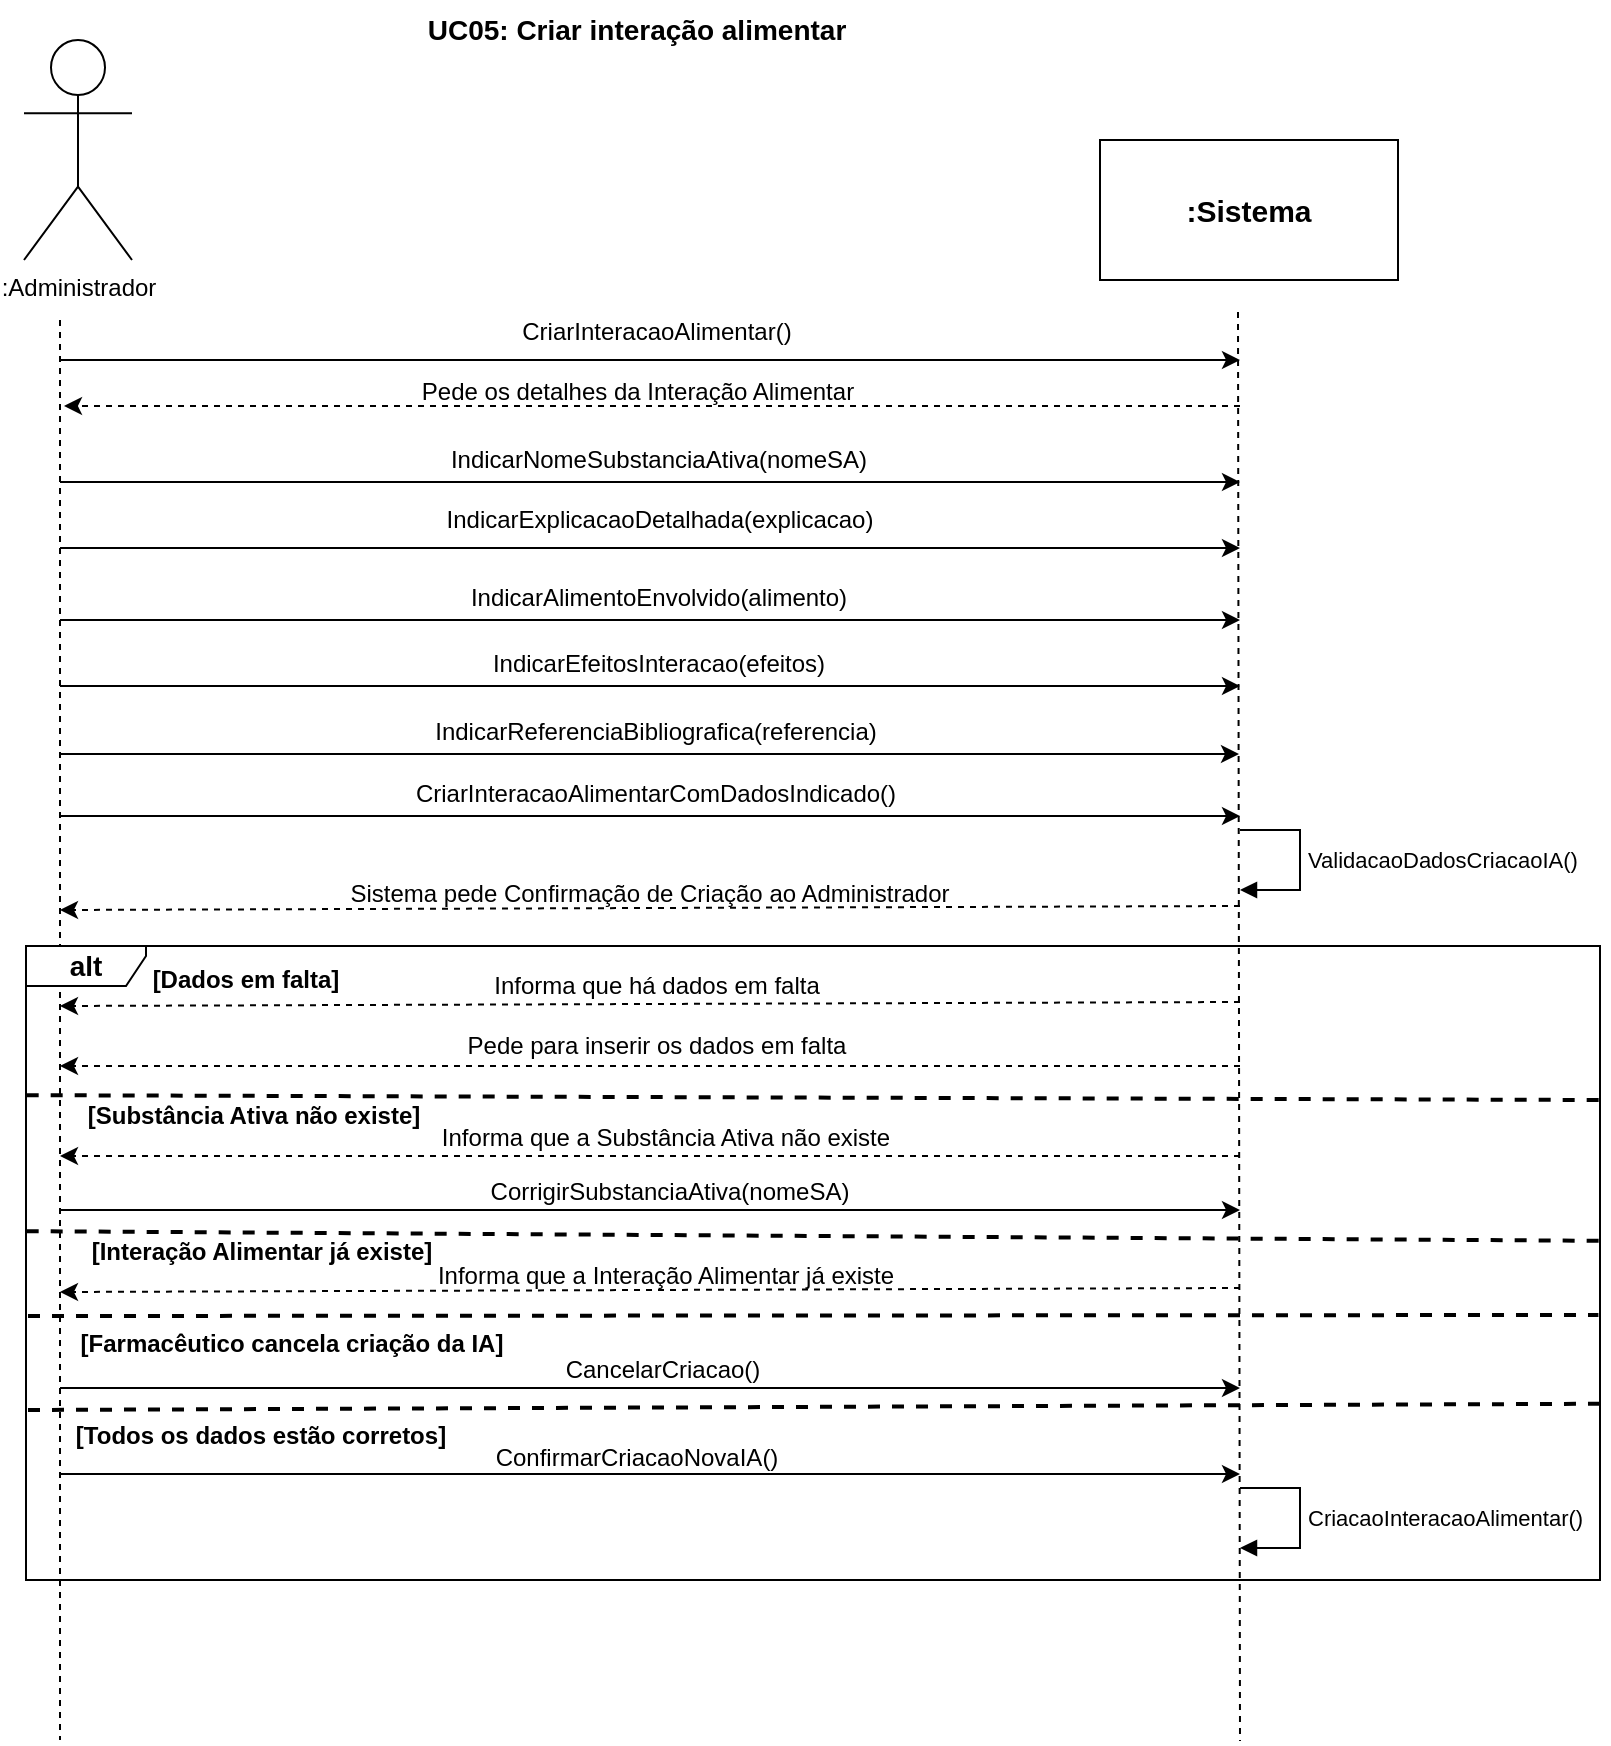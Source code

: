 <mxfile version="22.0.2" type="device">
  <diagram name="Page-1" id="5ZZPXkkkmvZoAoPfYjoD">
    <mxGraphModel dx="1098" dy="820" grid="1" gridSize="10" guides="1" tooltips="1" connect="1" arrows="1" fold="1" page="1" pageScale="1" pageWidth="827" pageHeight="1169" math="0" shadow="0">
      <root>
        <mxCell id="0" />
        <mxCell id="1" parent="0" />
        <mxCell id="P1hcf5iz_HZhvlH5lLM3-1" value="UC05: Criar interação alimentar" style="text;html=1;strokeColor=none;fillColor=none;align=center;verticalAlign=middle;whiteSpace=wrap;rounded=0;fontSize=14;fontStyle=1" parent="1" vertex="1">
          <mxGeometry x="215" y="20" width="227" height="30" as="geometry" />
        </mxCell>
        <mxCell id="P1hcf5iz_HZhvlH5lLM3-2" value=":Administrador" style="shape=umlActor;verticalLabelPosition=bottom;verticalAlign=top;html=1;outlineConnect=0;" parent="1" vertex="1">
          <mxGeometry x="22" y="40" width="54" height="110" as="geometry" />
        </mxCell>
        <mxCell id="P1hcf5iz_HZhvlH5lLM3-3" value=":Sistema" style="rounded=0;whiteSpace=wrap;html=1;strokeWidth=1;fontSize=15;fontStyle=1" parent="1" vertex="1">
          <mxGeometry x="560" y="90" width="149" height="70" as="geometry" />
        </mxCell>
        <mxCell id="P1hcf5iz_HZhvlH5lLM3-4" value="" style="endArrow=none;dashed=1;html=1;rounded=0;" parent="1" edge="1">
          <mxGeometry width="50" height="50" relative="1" as="geometry">
            <mxPoint x="40" y="180" as="sourcePoint" />
            <mxPoint x="40" y="890" as="targetPoint" />
          </mxGeometry>
        </mxCell>
        <mxCell id="P1hcf5iz_HZhvlH5lLM3-5" value="" style="endArrow=none;dashed=1;html=1;rounded=0;" parent="1" edge="1">
          <mxGeometry width="50" height="50" relative="1" as="geometry">
            <mxPoint x="629" y="176" as="sourcePoint" />
            <mxPoint x="630" y="890.444" as="targetPoint" />
          </mxGeometry>
        </mxCell>
        <mxCell id="P1hcf5iz_HZhvlH5lLM3-6" value="" style="endArrow=classic;html=1;rounded=0;" parent="1" edge="1">
          <mxGeometry width="50" height="50" relative="1" as="geometry">
            <mxPoint x="40" y="200" as="sourcePoint" />
            <mxPoint x="630" y="200" as="targetPoint" />
          </mxGeometry>
        </mxCell>
        <mxCell id="P1hcf5iz_HZhvlH5lLM3-7" value="CriarInteracaoAlimentar()" style="text;html=1;strokeColor=none;fillColor=none;align=center;verticalAlign=middle;whiteSpace=wrap;rounded=0;" parent="1" vertex="1">
          <mxGeometry x="268.5" y="171" width="139" height="30" as="geometry" />
        </mxCell>
        <mxCell id="P1hcf5iz_HZhvlH5lLM3-13" value="" style="endArrow=classic;html=1;rounded=0;dashed=1;" parent="1" edge="1">
          <mxGeometry width="50" height="50" relative="1" as="geometry">
            <mxPoint x="630" y="223" as="sourcePoint" />
            <mxPoint x="42" y="223" as="targetPoint" />
          </mxGeometry>
        </mxCell>
        <mxCell id="P1hcf5iz_HZhvlH5lLM3-14" value="Pede os detalhes da Interação Alimentar" style="text;html=1;strokeColor=none;fillColor=none;align=center;verticalAlign=middle;whiteSpace=wrap;rounded=0;" parent="1" vertex="1">
          <mxGeometry x="209.75" y="201" width="237.5" height="30" as="geometry" />
        </mxCell>
        <mxCell id="P1hcf5iz_HZhvlH5lLM3-17" value="&lt;b&gt;&lt;font style=&quot;font-size: 14px;&quot;&gt;alt&lt;/font&gt;&lt;/b&gt;" style="shape=umlFrame;whiteSpace=wrap;html=1;pointerEvents=0;width=60;height=20;" parent="1" vertex="1">
          <mxGeometry x="23" y="493" width="787" height="317" as="geometry" />
        </mxCell>
        <mxCell id="P1hcf5iz_HZhvlH5lLM3-18" value="[Dados em falta]" style="text;html=1;strokeColor=none;fillColor=none;align=center;verticalAlign=middle;whiteSpace=wrap;rounded=0;fontStyle=1;fontSize=12;" parent="1" vertex="1">
          <mxGeometry x="78" y="495" width="110" height="30" as="geometry" />
        </mxCell>
        <mxCell id="P1hcf5iz_HZhvlH5lLM3-31" value="" style="endArrow=classic;html=1;rounded=0;" parent="1" edge="1">
          <mxGeometry width="50" height="50" relative="1" as="geometry">
            <mxPoint x="40" y="261" as="sourcePoint" />
            <mxPoint x="630" y="261" as="targetPoint" />
          </mxGeometry>
        </mxCell>
        <mxCell id="P1hcf5iz_HZhvlH5lLM3-33" value="" style="endArrow=classic;html=1;rounded=0;dashed=1;" parent="1" edge="1">
          <mxGeometry width="50" height="50" relative="1" as="geometry">
            <mxPoint x="630" y="473" as="sourcePoint" />
            <mxPoint x="40" y="475" as="targetPoint" />
          </mxGeometry>
        </mxCell>
        <mxCell id="P1hcf5iz_HZhvlH5lLM3-34" value="Sistema pede Confirmação de Criação ao Administrador" style="text;html=1;strokeColor=none;fillColor=none;align=center;verticalAlign=middle;whiteSpace=wrap;rounded=0;" parent="1" vertex="1">
          <mxGeometry x="180" y="452" width="310" height="30" as="geometry" />
        </mxCell>
        <mxCell id="P1hcf5iz_HZhvlH5lLM3-35" value="IndicarNomeSubstanciaAtiva(nomeSA)" style="text;html=1;strokeColor=none;fillColor=none;align=center;verticalAlign=middle;whiteSpace=wrap;rounded=0;" parent="1" vertex="1">
          <mxGeometry x="240" y="235" width="199" height="30" as="geometry" />
        </mxCell>
        <mxCell id="P1hcf5iz_HZhvlH5lLM3-36" value="" style="endArrow=classic;html=1;rounded=0;" parent="1" edge="1">
          <mxGeometry width="50" height="50" relative="1" as="geometry">
            <mxPoint x="40" y="294" as="sourcePoint" />
            <mxPoint x="630" y="294" as="targetPoint" />
          </mxGeometry>
        </mxCell>
        <mxCell id="P1hcf5iz_HZhvlH5lLM3-37" value="IndicarExplicacaoDetalhada(explicacao)" style="text;html=1;strokeColor=none;fillColor=none;align=center;verticalAlign=middle;whiteSpace=wrap;rounded=0;" parent="1" vertex="1">
          <mxGeometry x="228.75" y="265" width="221.5" height="30" as="geometry" />
        </mxCell>
        <mxCell id="P1hcf5iz_HZhvlH5lLM3-38" value="" style="endArrow=classic;html=1;rounded=0;" parent="1" edge="1">
          <mxGeometry width="50" height="50" relative="1" as="geometry">
            <mxPoint x="40" y="330" as="sourcePoint" />
            <mxPoint x="630" y="330" as="targetPoint" />
          </mxGeometry>
        </mxCell>
        <mxCell id="P1hcf5iz_HZhvlH5lLM3-39" value="IndicarAlimentoEnvolvido(alimento)" style="text;html=1;strokeColor=none;fillColor=none;align=center;verticalAlign=middle;whiteSpace=wrap;rounded=0;" parent="1" vertex="1">
          <mxGeometry x="240" y="304" width="199" height="30" as="geometry" />
        </mxCell>
        <mxCell id="P1hcf5iz_HZhvlH5lLM3-40" value="" style="endArrow=classic;html=1;rounded=0;" parent="1" edge="1">
          <mxGeometry width="50" height="50" relative="1" as="geometry">
            <mxPoint x="40" y="363" as="sourcePoint" />
            <mxPoint x="630" y="363" as="targetPoint" />
          </mxGeometry>
        </mxCell>
        <mxCell id="P1hcf5iz_HZhvlH5lLM3-41" value="IndicarEfeitosInteracao(efeitos)" style="text;html=1;strokeColor=none;fillColor=none;align=center;verticalAlign=middle;whiteSpace=wrap;rounded=0;" parent="1" vertex="1">
          <mxGeometry x="240" y="337" width="199" height="30" as="geometry" />
        </mxCell>
        <mxCell id="P1hcf5iz_HZhvlH5lLM3-42" value="" style="endArrow=classic;html=1;rounded=0;" parent="1" edge="1">
          <mxGeometry width="50" height="50" relative="1" as="geometry">
            <mxPoint x="39.5" y="397" as="sourcePoint" />
            <mxPoint x="629.5" y="397" as="targetPoint" />
          </mxGeometry>
        </mxCell>
        <mxCell id="P1hcf5iz_HZhvlH5lLM3-43" value="IndicarReferenciaBibliografica(referencia)" style="text;html=1;strokeColor=none;fillColor=none;align=center;verticalAlign=middle;whiteSpace=wrap;rounded=0;" parent="1" vertex="1">
          <mxGeometry x="222.25" y="371" width="231.5" height="30" as="geometry" />
        </mxCell>
        <mxCell id="P1hcf5iz_HZhvlH5lLM3-44" value="" style="endArrow=classic;html=1;rounded=0;" parent="1" edge="1">
          <mxGeometry width="50" height="50" relative="1" as="geometry">
            <mxPoint x="40" y="428" as="sourcePoint" />
            <mxPoint x="630" y="428" as="targetPoint" />
          </mxGeometry>
        </mxCell>
        <mxCell id="P1hcf5iz_HZhvlH5lLM3-45" value="CriarInteracaoAlimentarComDadosIndicado()" style="text;html=1;strokeColor=none;fillColor=none;align=center;verticalAlign=middle;whiteSpace=wrap;rounded=0;" parent="1" vertex="1">
          <mxGeometry x="208" y="402" width="260" height="30" as="geometry" />
        </mxCell>
        <mxCell id="P1hcf5iz_HZhvlH5lLM3-47" value="ValidacaoDadosCriacaoIA()" style="html=1;align=left;spacingLeft=2;endArrow=block;rounded=0;edgeStyle=orthogonalEdgeStyle;curved=0;rounded=0;" parent="1" edge="1">
          <mxGeometry relative="1" as="geometry">
            <mxPoint x="630" y="435" as="sourcePoint" />
            <Array as="points">
              <mxPoint x="660" y="465" />
            </Array>
            <mxPoint x="630" y="465" as="targetPoint" />
          </mxGeometry>
        </mxCell>
        <mxCell id="P1hcf5iz_HZhvlH5lLM3-48" value="" style="endArrow=classic;html=1;rounded=0;dashed=1;" parent="1" edge="1">
          <mxGeometry width="50" height="50" relative="1" as="geometry">
            <mxPoint x="630" y="521" as="sourcePoint" />
            <mxPoint x="40" y="523" as="targetPoint" />
          </mxGeometry>
        </mxCell>
        <mxCell id="P1hcf5iz_HZhvlH5lLM3-49" value="Informa que há dados em falta" style="text;html=1;strokeColor=none;fillColor=none;align=center;verticalAlign=middle;whiteSpace=wrap;rounded=0;" parent="1" vertex="1">
          <mxGeometry x="238.5" y="498" width="199" height="30" as="geometry" />
        </mxCell>
        <mxCell id="P1hcf5iz_HZhvlH5lLM3-50" value="" style="endArrow=classic;html=1;rounded=0;dashed=1;" parent="1" edge="1">
          <mxGeometry width="50" height="50" relative="1" as="geometry">
            <mxPoint x="630" y="553" as="sourcePoint" />
            <mxPoint x="40" y="553" as="targetPoint" />
          </mxGeometry>
        </mxCell>
        <mxCell id="P1hcf5iz_HZhvlH5lLM3-53" value="" style="endArrow=none;dashed=1;html=1;rounded=0;exitX=0.002;exitY=0.383;exitDx=0;exitDy=0;exitPerimeter=0;strokeWidth=2;" parent="1" edge="1">
          <mxGeometry width="50" height="50" relative="1" as="geometry">
            <mxPoint x="23.34" y="567.58" as="sourcePoint" />
            <mxPoint x="810" y="570" as="targetPoint" />
          </mxGeometry>
        </mxCell>
        <mxCell id="P1hcf5iz_HZhvlH5lLM3-54" value="[Substância Ativa não existe]" style="text;html=1;strokeColor=none;fillColor=none;align=center;verticalAlign=middle;whiteSpace=wrap;rounded=0;fontStyle=1;fontSize=12;" parent="1" vertex="1">
          <mxGeometry x="52.25" y="563" width="170" height="30" as="geometry" />
        </mxCell>
        <mxCell id="P1hcf5iz_HZhvlH5lLM3-55" value="" style="endArrow=classic;html=1;rounded=0;dashed=1;" parent="1" edge="1">
          <mxGeometry width="50" height="50" relative="1" as="geometry">
            <mxPoint x="630" y="598" as="sourcePoint" />
            <mxPoint x="40" y="598" as="targetPoint" />
          </mxGeometry>
        </mxCell>
        <mxCell id="P1hcf5iz_HZhvlH5lLM3-56" value="Informa que a Substância Ativa não existe" style="text;html=1;strokeColor=none;fillColor=none;align=center;verticalAlign=middle;whiteSpace=wrap;rounded=0;" parent="1" vertex="1">
          <mxGeometry x="228" y="574" width="230" height="30" as="geometry" />
        </mxCell>
        <mxCell id="P1hcf5iz_HZhvlH5lLM3-57" value="" style="endArrow=classic;html=1;rounded=0;" parent="1" edge="1">
          <mxGeometry width="50" height="50" relative="1" as="geometry">
            <mxPoint x="40" y="625" as="sourcePoint" />
            <mxPoint x="630" y="625" as="targetPoint" />
          </mxGeometry>
        </mxCell>
        <mxCell id="P1hcf5iz_HZhvlH5lLM3-58" value="CorrigirSubstanciaAtiva(nomeSA)" style="text;html=1;strokeColor=none;fillColor=none;align=center;verticalAlign=middle;whiteSpace=wrap;rounded=0;" parent="1" vertex="1">
          <mxGeometry x="95" y="601" width="500" height="30" as="geometry" />
        </mxCell>
        <mxCell id="P1hcf5iz_HZhvlH5lLM3-59" value="" style="endArrow=none;dashed=1;html=1;rounded=0;exitX=0.002;exitY=0.383;exitDx=0;exitDy=0;exitPerimeter=0;entryX=1.003;entryY=0.465;entryDx=0;entryDy=0;entryPerimeter=0;strokeWidth=2;" parent="1" target="P1hcf5iz_HZhvlH5lLM3-17" edge="1">
          <mxGeometry width="50" height="50" relative="1" as="geometry">
            <mxPoint x="23.34" y="635.58" as="sourcePoint" />
            <mxPoint x="692" y="634.02" as="targetPoint" />
          </mxGeometry>
        </mxCell>
        <mxCell id="P1hcf5iz_HZhvlH5lLM3-60" value="[Interação Alimentar já existe]" style="text;html=1;strokeColor=none;fillColor=none;align=center;verticalAlign=middle;whiteSpace=wrap;rounded=0;fontStyle=1;fontSize=12;" parent="1" vertex="1">
          <mxGeometry x="52.25" y="631" width="177.75" height="30" as="geometry" />
        </mxCell>
        <mxCell id="P1hcf5iz_HZhvlH5lLM3-61" value="" style="endArrow=classic;html=1;rounded=0;dashed=1;" parent="1" edge="1">
          <mxGeometry width="50" height="50" relative="1" as="geometry">
            <mxPoint x="630" y="664" as="sourcePoint" />
            <mxPoint x="40" y="666" as="targetPoint" />
          </mxGeometry>
        </mxCell>
        <mxCell id="P1hcf5iz_HZhvlH5lLM3-62" value="Informa que a Interação Alimentar já existe" style="text;html=1;strokeColor=none;fillColor=none;align=center;verticalAlign=middle;whiteSpace=wrap;rounded=0;" parent="1" vertex="1">
          <mxGeometry x="219.13" y="643" width="247.75" height="30" as="geometry" />
        </mxCell>
        <mxCell id="P1hcf5iz_HZhvlH5lLM3-65" value="Pede para inserir os dados em falta" style="text;html=1;strokeColor=none;fillColor=none;align=center;verticalAlign=middle;whiteSpace=wrap;rounded=0;" parent="1" vertex="1">
          <mxGeometry x="238.5" y="528" width="199" height="30" as="geometry" />
        </mxCell>
        <mxCell id="P1hcf5iz_HZhvlH5lLM3-71" value="" style="endArrow=none;dashed=1;html=1;rounded=0;entryX=0.999;entryY=0.582;entryDx=0;entryDy=0;entryPerimeter=0;strokeWidth=2;" parent="1" target="P1hcf5iz_HZhvlH5lLM3-17" edge="1">
          <mxGeometry width="50" height="50" relative="1" as="geometry">
            <mxPoint x="24" y="678" as="sourcePoint" />
            <mxPoint x="693" y="676.0" as="targetPoint" />
          </mxGeometry>
        </mxCell>
        <mxCell id="P1hcf5iz_HZhvlH5lLM3-75" value="[Farmacêutico cancela criação da IA]" style="text;html=1;strokeColor=none;fillColor=none;align=center;verticalAlign=middle;whiteSpace=wrap;rounded=0;fontStyle=1;fontSize=12;" parent="1" vertex="1">
          <mxGeometry x="47.25" y="677" width="217.75" height="30" as="geometry" />
        </mxCell>
        <mxCell id="P1hcf5iz_HZhvlH5lLM3-76" value="" style="endArrow=classic;html=1;rounded=0;" parent="1" edge="1">
          <mxGeometry width="50" height="50" relative="1" as="geometry">
            <mxPoint x="40" y="714" as="sourcePoint" />
            <mxPoint x="630" y="714" as="targetPoint" />
          </mxGeometry>
        </mxCell>
        <mxCell id="P1hcf5iz_HZhvlH5lLM3-77" value="CancelarCriacao()" style="text;html=1;strokeColor=none;fillColor=none;align=center;verticalAlign=middle;whiteSpace=wrap;rounded=0;" parent="1" vertex="1">
          <mxGeometry x="279" y="690" width="125" height="30" as="geometry" />
        </mxCell>
        <mxCell id="P1hcf5iz_HZhvlH5lLM3-78" value="" style="endArrow=none;dashed=1;html=1;rounded=0;entryX=1;entryY=0.722;entryDx=0;entryDy=0;entryPerimeter=0;strokeWidth=2;" parent="1" target="P1hcf5iz_HZhvlH5lLM3-17" edge="1">
          <mxGeometry width="50" height="50" relative="1" as="geometry">
            <mxPoint x="24" y="725" as="sourcePoint" />
            <mxPoint x="693" y="723.0" as="targetPoint" />
          </mxGeometry>
        </mxCell>
        <mxCell id="P1hcf5iz_HZhvlH5lLM3-80" value="[Todos os dados estão corretos]" style="text;html=1;strokeColor=none;fillColor=none;align=center;verticalAlign=middle;whiteSpace=wrap;rounded=0;fontStyle=1;fontSize=12;" parent="1" vertex="1">
          <mxGeometry x="44.25" y="730" width="192.75" height="15" as="geometry" />
        </mxCell>
        <mxCell id="P1hcf5iz_HZhvlH5lLM3-81" value="" style="endArrow=classic;html=1;rounded=0;" parent="1" edge="1">
          <mxGeometry width="50" height="50" relative="1" as="geometry">
            <mxPoint x="40" y="757" as="sourcePoint" />
            <mxPoint x="630" y="757" as="targetPoint" />
          </mxGeometry>
        </mxCell>
        <mxCell id="P1hcf5iz_HZhvlH5lLM3-82" value="ConfirmarCriacaoNovaIA()" style="text;html=1;strokeColor=none;fillColor=none;align=center;verticalAlign=middle;whiteSpace=wrap;rounded=0;" parent="1" vertex="1">
          <mxGeometry x="253" y="734" width="151" height="30" as="geometry" />
        </mxCell>
        <mxCell id="P1hcf5iz_HZhvlH5lLM3-87" value="CriacaoInteracaoAlimentar()" style="html=1;align=left;spacingLeft=2;endArrow=block;rounded=0;edgeStyle=orthogonalEdgeStyle;curved=0;rounded=0;" parent="1" edge="1">
          <mxGeometry relative="1" as="geometry">
            <mxPoint x="630" y="764" as="sourcePoint" />
            <Array as="points">
              <mxPoint x="660" y="794" />
            </Array>
            <mxPoint x="630" y="794" as="targetPoint" />
          </mxGeometry>
        </mxCell>
      </root>
    </mxGraphModel>
  </diagram>
</mxfile>
